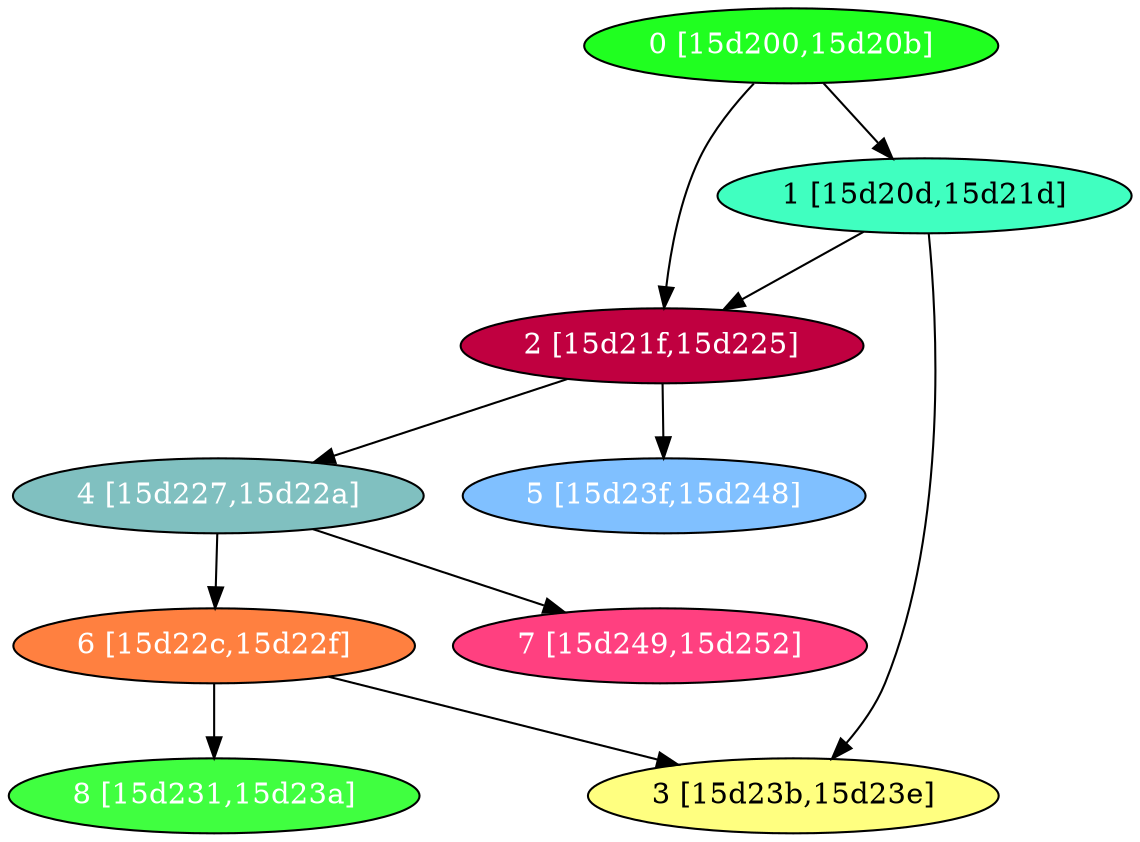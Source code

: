 diGraph libnss3{
	libnss3_0  [style=filled fillcolor="#20FF20" fontcolor="#ffffff" shape=oval label="0 [15d200,15d20b]"]
	libnss3_1  [style=filled fillcolor="#40FFC0" fontcolor="#000000" shape=oval label="1 [15d20d,15d21d]"]
	libnss3_2  [style=filled fillcolor="#C00040" fontcolor="#ffffff" shape=oval label="2 [15d21f,15d225]"]
	libnss3_3  [style=filled fillcolor="#FFFF80" fontcolor="#000000" shape=oval label="3 [15d23b,15d23e]"]
	libnss3_4  [style=filled fillcolor="#80C0C0" fontcolor="#ffffff" shape=oval label="4 [15d227,15d22a]"]
	libnss3_5  [style=filled fillcolor="#80C0FF" fontcolor="#ffffff" shape=oval label="5 [15d23f,15d248]"]
	libnss3_6  [style=filled fillcolor="#FF8040" fontcolor="#ffffff" shape=oval label="6 [15d22c,15d22f]"]
	libnss3_7  [style=filled fillcolor="#FF4080" fontcolor="#ffffff" shape=oval label="7 [15d249,15d252]"]
	libnss3_8  [style=filled fillcolor="#40FF40" fontcolor="#ffffff" shape=oval label="8 [15d231,15d23a]"]

	libnss3_0 -> libnss3_1
	libnss3_0 -> libnss3_2
	libnss3_1 -> libnss3_2
	libnss3_1 -> libnss3_3
	libnss3_2 -> libnss3_4
	libnss3_2 -> libnss3_5
	libnss3_4 -> libnss3_6
	libnss3_4 -> libnss3_7
	libnss3_6 -> libnss3_3
	libnss3_6 -> libnss3_8
}